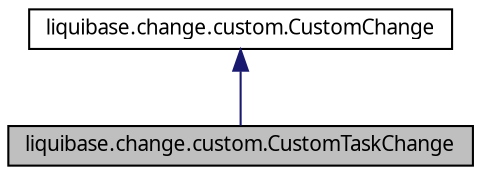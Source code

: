 digraph G
{
  edge [fontname="FreeSans.ttf",fontsize=10,labelfontname="FreeSans.ttf",labelfontsize=10];
  node [fontname="FreeSans.ttf",fontsize=10,shape=record];
  Node1 [label="liquibase.change.custom.CustomTaskChange",height=0.2,width=0.4,color="black", fillcolor="grey75", style="filled" fontcolor="black"];
  Node2 -> Node1 [dir=back,color="midnightblue",fontsize=10,style="solid",fontname="FreeSans.ttf"];
  Node2 [label="liquibase.change.custom.CustomChange",height=0.2,width=0.4,color="black", fillcolor="white", style="filled",URL="$interfaceliquibase_1_1change_1_1custom_1_1_custom_change.html",tooltip="Interface to implement when creating a custom change."];
}
